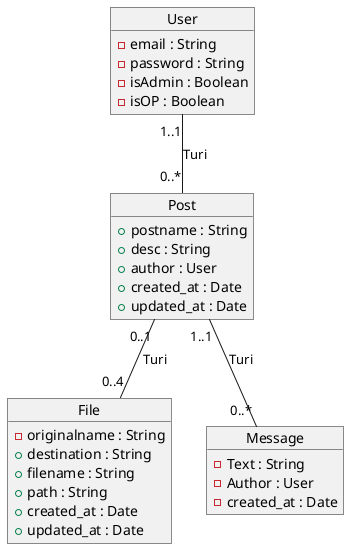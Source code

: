 @startuml
object User {
  -email : String
  -password : String
  -isAdmin : Boolean
  -isOP : Boolean
}

object Post {
  +postname : String
  +desc : String
  +author : User
  +created_at : Date
  +updated_at : Date
}

object File {
  -originalname : String
  +destination : String
  +filename : String
  +path : String
  +created_at : Date
  +updated_at : Date
}

object Message {
  -Text : String
  -Author : User
  -created_at : Date
}

User "1..1" -- "0..*" Post : Turi
Post "0..1" -- "0..4" File : Turi
Post "1..1" -- "0..*" Message : Turi



@enduml
